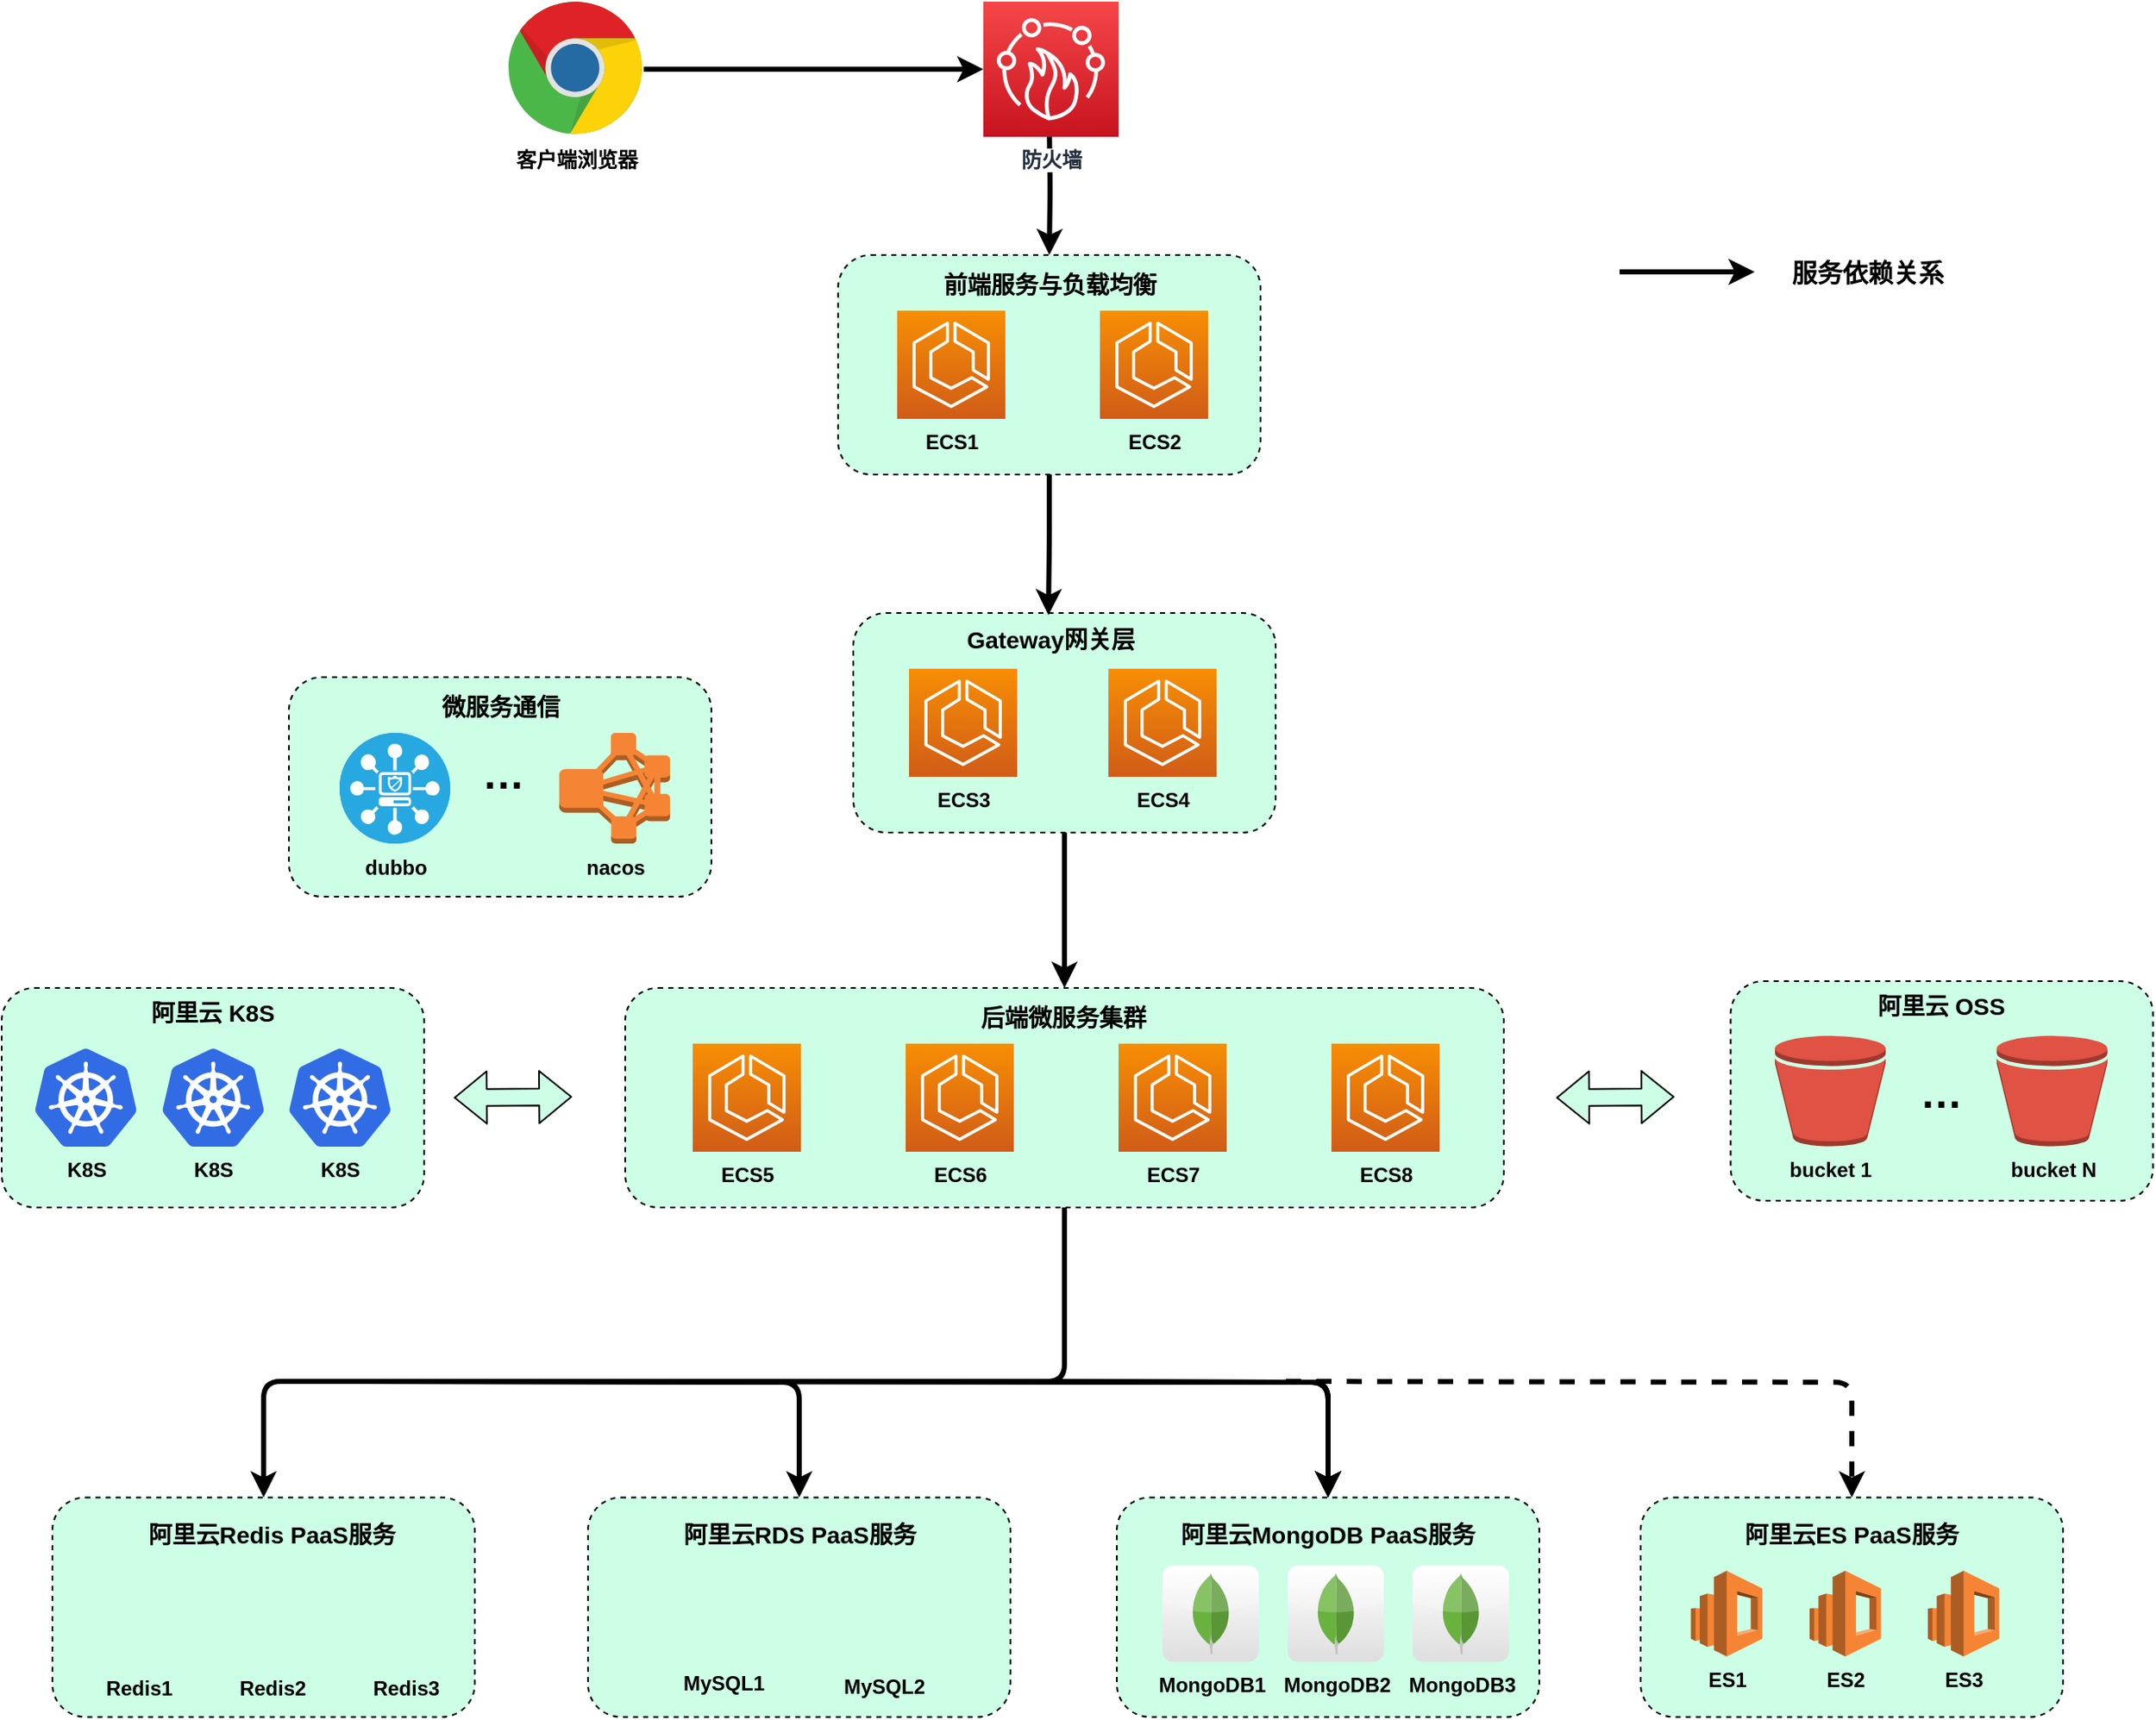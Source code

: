 <mxfile version="14.7.8" type="github">
  <diagram id="n0OsIZ7AkVCpwNTTr5zC" name="第 1 页">
    <mxGraphModel dx="1483" dy="747" grid="1" gridSize="10" guides="1" tooltips="1" connect="1" arrows="1" fold="1" page="0" pageScale="1" pageWidth="827" pageHeight="1169" math="0" shadow="0">
      <root>
        <mxCell id="0" />
        <mxCell id="1" parent="0" />
        <mxCell id="e40ZojxpMAdpVUB76Xx0-2" value="" style="rounded=1;whiteSpace=wrap;html=1;labelBackgroundColor=#ffffff;fontSize=12;dashed=1;fillColor=#CCFFE6;" vertex="1" parent="1">
          <mxGeometry x="1193.25" y="670" width="250" height="130" as="geometry" />
        </mxCell>
        <mxCell id="e40ZojxpMAdpVUB76Xx0-4" value="" style="rounded=1;whiteSpace=wrap;html=1;labelBackgroundColor=#CCFFE6;fontSize=12;dashed=1;fillColor=#CCFFE6;" vertex="1" parent="1">
          <mxGeometry x="200" y="975.7" width="250" height="130" as="geometry" />
        </mxCell>
        <mxCell id="e40ZojxpMAdpVUB76Xx0-5" value="" style="rounded=1;whiteSpace=wrap;html=1;labelBackgroundColor=#ffffff;fontSize=12;dashed=1;fillColor=#CCFFE6;" vertex="1" parent="1">
          <mxGeometry x="517" y="975.7" width="250" height="130" as="geometry" />
        </mxCell>
        <mxCell id="e40ZojxpMAdpVUB76Xx0-6" value="" style="rounded=1;whiteSpace=wrap;html=1;labelBackgroundColor=#ffffff;fontSize=12;dashed=1;fillColor=#CCFFE6;" vertex="1" parent="1">
          <mxGeometry x="830" y="975.7" width="250" height="130" as="geometry" />
        </mxCell>
        <mxCell id="e40ZojxpMAdpVUB76Xx0-7" value="" style="rounded=1;whiteSpace=wrap;html=1;labelBackgroundColor=#ffffff;fontSize=12;dashed=1;fillColor=#CCFFE6;" vertex="1" parent="1">
          <mxGeometry x="1140" y="975.7" width="250" height="130" as="geometry" />
        </mxCell>
        <mxCell id="e40ZojxpMAdpVUB76Xx0-8" style="edgeStyle=orthogonalEdgeStyle;rounded=1;orthogonalLoop=1;jettySize=auto;html=1;entryX=0;entryY=0.5;entryDx=0;entryDy=0;entryPerimeter=0;strokeWidth=3;" edge="1" parent="1" source="e40ZojxpMAdpVUB76Xx0-9" target="e40ZojxpMAdpVUB76Xx0-11">
          <mxGeometry relative="1" as="geometry">
            <mxPoint x="760" y="120.3" as="targetPoint" />
          </mxGeometry>
        </mxCell>
        <mxCell id="e40ZojxpMAdpVUB76Xx0-9" value="&lt;b&gt;客户端浏览器&lt;/b&gt;" style="dashed=0;outlineConnect=0;html=1;align=center;labelPosition=center;verticalLabelPosition=bottom;verticalAlign=top;shape=mxgraph.weblogos.chrome" vertex="1" parent="1">
          <mxGeometry x="470" y="90" width="80" height="80" as="geometry" />
        </mxCell>
        <mxCell id="e40ZojxpMAdpVUB76Xx0-10" style="edgeStyle=orthogonalEdgeStyle;rounded=1;orthogonalLoop=1;jettySize=auto;html=1;strokeWidth=3;entryX=0.5;entryY=0;entryDx=0;entryDy=0;" edge="1" parent="1" target="e40ZojxpMAdpVUB76Xx0-46">
          <mxGeometry relative="1" as="geometry">
            <mxPoint x="790" y="160.3" as="sourcePoint" />
          </mxGeometry>
        </mxCell>
        <mxCell id="e40ZojxpMAdpVUB76Xx0-11" value="&lt;b&gt;防火墙&lt;/b&gt;" style="points=[[0,0,0],[0.25,0,0],[0.5,0,0],[0.75,0,0],[1,0,0],[0,1,0],[0.25,1,0],[0.5,1,0],[0.75,1,0],[1,1,0],[0,0.25,0],[0,0.5,0],[0,0.75,0],[1,0.25,0],[1,0.5,0],[1,0.75,0]];outlineConnect=0;fontColor=#232F3E;gradientColor=#F54749;gradientDirection=north;fillColor=#C7131F;strokeColor=#ffffff;dashed=0;verticalLabelPosition=bottom;verticalAlign=top;align=center;html=1;fontSize=12;fontStyle=0;aspect=fixed;shape=mxgraph.aws4.resourceIcon;resIcon=mxgraph.aws4.firewall_manager;labelBackgroundColor=#ffffff;" vertex="1" parent="1">
          <mxGeometry x="751" y="90" width="80" height="80" as="geometry" />
        </mxCell>
        <mxCell id="e40ZojxpMAdpVUB76Xx0-12" style="edgeStyle=orthogonalEdgeStyle;rounded=1;orthogonalLoop=1;jettySize=auto;html=1;exitX=0.5;exitY=1;exitDx=0;exitDy=0;exitPerimeter=0;entryX=0.5;entryY=0;entryDx=0;entryDy=0;strokeWidth=3;fontSize=12;" edge="1" parent="1" target="e40ZojxpMAdpVUB76Xx0-5">
          <mxGeometry relative="1" as="geometry">
            <mxPoint x="380" y="907.0" as="sourcePoint" />
          </mxGeometry>
        </mxCell>
        <mxCell id="e40ZojxpMAdpVUB76Xx0-13" style="edgeStyle=orthogonalEdgeStyle;rounded=1;orthogonalLoop=1;jettySize=auto;html=1;exitX=0.5;exitY=1;exitDx=0;exitDy=0;exitPerimeter=0;entryX=0.5;entryY=0;entryDx=0;entryDy=0;strokeWidth=3;fontSize=12;" edge="1" parent="1" target="e40ZojxpMAdpVUB76Xx0-6">
          <mxGeometry relative="1" as="geometry">
            <mxPoint x="380" y="907.0" as="sourcePoint" />
          </mxGeometry>
        </mxCell>
        <mxCell id="e40ZojxpMAdpVUB76Xx0-14" style="edgeStyle=orthogonalEdgeStyle;rounded=1;orthogonalLoop=1;jettySize=auto;html=1;exitX=0.5;exitY=1;exitDx=0;exitDy=0;exitPerimeter=0;entryX=0.5;entryY=0;entryDx=0;entryDy=0;strokeWidth=3;fontSize=12;" edge="1" parent="1" target="e40ZojxpMAdpVUB76Xx0-6">
          <mxGeometry relative="1" as="geometry">
            <mxPoint x="560" y="907.0" as="sourcePoint" />
          </mxGeometry>
        </mxCell>
        <mxCell id="e40ZojxpMAdpVUB76Xx0-15" style="edgeStyle=orthogonalEdgeStyle;rounded=1;orthogonalLoop=1;jettySize=auto;html=1;exitX=0.5;exitY=1;exitDx=0;exitDy=0;exitPerimeter=0;entryX=0.5;entryY=0;entryDx=0;entryDy=0;strokeWidth=3;fontSize=12;" edge="1" parent="1" target="e40ZojxpMAdpVUB76Xx0-6">
          <mxGeometry relative="1" as="geometry">
            <mxPoint x="750" y="907.0" as="sourcePoint" />
          </mxGeometry>
        </mxCell>
        <mxCell id="e40ZojxpMAdpVUB76Xx0-16" style="edgeStyle=orthogonalEdgeStyle;rounded=1;orthogonalLoop=1;jettySize=auto;html=1;exitX=0.5;exitY=1;exitDx=0;exitDy=0;exitPerimeter=0;entryX=0.5;entryY=0;entryDx=0;entryDy=0;strokeWidth=3;fontSize=12;dashed=1;" edge="1" parent="1" target="e40ZojxpMAdpVUB76Xx0-7">
          <mxGeometry relative="1" as="geometry">
            <mxPoint x="930" y="907.0" as="sourcePoint" />
          </mxGeometry>
        </mxCell>
        <mxCell id="e40ZojxpMAdpVUB76Xx0-18" value="Redis1" style="shape=image;html=1;verticalAlign=top;verticalLabelPosition=bottom;labelBackgroundColor=none;imageAspect=0;aspect=fixed;image=https://cdn4.iconfinder.com/data/icons/redis-2/1451/Untitled-2-128.png;fontSize=12;fontStyle=1" vertex="1" parent="1">
          <mxGeometry x="222" y="1017" width="57.6" height="57.6" as="geometry" />
        </mxCell>
        <mxCell id="e40ZojxpMAdpVUB76Xx0-22" value="&lt;b&gt;MongoDB1&lt;/b&gt;" style="dashed=0;outlineConnect=0;html=1;align=center;labelPosition=center;verticalLabelPosition=bottom;verticalAlign=top;shape=mxgraph.webicons.mongodb;gradientColor=#DFDEDE;labelBackgroundColor=none;fontSize=12;" vertex="1" parent="1">
          <mxGeometry x="857" y="1016" width="57" height="57" as="geometry" />
        </mxCell>
        <mxCell id="e40ZojxpMAdpVUB76Xx0-24" value="&lt;b style=&quot;font-size: 12px&quot;&gt;ES1&lt;/b&gt;" style="outlineConnect=0;dashed=0;verticalLabelPosition=bottom;verticalAlign=top;align=center;html=1;shape=mxgraph.aws3.elasticsearch_service;fillColor=#F58534;gradientColor=none;labelBackgroundColor=none;fontSize=12;" vertex="1" parent="1">
          <mxGeometry x="1169.75" y="1019.15" width="42.25" height="50.7" as="geometry" />
        </mxCell>
        <mxCell id="e40ZojxpMAdpVUB76Xx0-26" style="edgeStyle=orthogonalEdgeStyle;rounded=1;orthogonalLoop=1;jettySize=auto;html=1;strokeWidth=3;fontSize=13;" edge="1" parent="1">
          <mxGeometry relative="1" as="geometry">
            <mxPoint x="1127.5" y="250" as="sourcePoint" />
            <mxPoint x="1207.5" y="250" as="targetPoint" />
          </mxGeometry>
        </mxCell>
        <mxCell id="e40ZojxpMAdpVUB76Xx0-27" value="服务依赖关系" style="text;html=1;strokeColor=none;fillColor=none;align=center;verticalAlign=middle;whiteSpace=wrap;rounded=0;dashed=1;labelBackgroundColor=#ffffff;fontSize=15;fontStyle=1" vertex="1" parent="1">
          <mxGeometry x="1223.5" y="240" width="101" height="20" as="geometry" />
        </mxCell>
        <mxCell id="e40ZojxpMAdpVUB76Xx0-37" value="阿里云 OSS" style="text;html=1;strokeColor=none;fillColor=none;align=center;verticalAlign=middle;whiteSpace=wrap;rounded=0;dashed=1;labelBackgroundColor=none;fontSize=14;fontStyle=1" vertex="1" parent="1">
          <mxGeometry x="1208.25" y="675" width="220" height="20" as="geometry" />
        </mxCell>
        <mxCell id="e40ZojxpMAdpVUB76Xx0-39" value="" style="shape=flexArrow;endArrow=classic;startArrow=classic;html=1;strokeWidth=1;fontSize=14;shadow=0;sketch=0;fillColor=#CCFFE6;" edge="1" parent="1">
          <mxGeometry width="50" height="50" relative="1" as="geometry">
            <mxPoint x="1090" y="739" as="sourcePoint" />
            <mxPoint x="1160" y="738.5" as="targetPoint" />
          </mxGeometry>
        </mxCell>
        <mxCell id="e40ZojxpMAdpVUB76Xx0-45" value="" style="group" vertex="1" connectable="0" parent="1">
          <mxGeometry x="665" y="240" width="250" height="130" as="geometry" />
        </mxCell>
        <mxCell id="e40ZojxpMAdpVUB76Xx0-46" value="" style="rounded=1;whiteSpace=wrap;html=1;labelBackgroundColor=#ffffff;fontSize=12;dashed=1;fillColor=#CCFFE6;" vertex="1" parent="e40ZojxpMAdpVUB76Xx0-45">
          <mxGeometry width="250" height="130" as="geometry" />
        </mxCell>
        <mxCell id="e40ZojxpMAdpVUB76Xx0-61" value="&lt;b&gt;&lt;font style=&quot;font-size: 14px&quot;&gt;前端服务与负载均衡&lt;/font&gt;&lt;/b&gt;" style="text;html=1;strokeColor=none;fillColor=none;align=center;verticalAlign=middle;whiteSpace=wrap;rounded=0;" vertex="1" parent="e40ZojxpMAdpVUB76Xx0-45">
          <mxGeometry x="57.5" y="8.15" width="135" height="20" as="geometry" />
        </mxCell>
        <mxCell id="e40ZojxpMAdpVUB76Xx0-183" value="&lt;b&gt;&lt;font color=&quot;#000000&quot;&gt;ECS2&lt;/font&gt;&lt;/b&gt;" style="points=[[0,0,0],[0.25,0,0],[0.5,0,0],[0.75,0,0],[1,0,0],[0,1,0],[0.25,1,0],[0.5,1,0],[0.75,1,0],[1,1,0],[0,0.25,0],[0,0.5,0],[0,0.75,0],[1,0.25,0],[1,0.5,0],[1,0.75,0]];outlineConnect=0;fontColor=#232F3E;gradientColor=#F78E04;gradientDirection=north;fillColor=#D05C17;strokeColor=#ffffff;dashed=0;verticalLabelPosition=bottom;verticalAlign=top;align=center;html=1;fontSize=12;fontStyle=0;aspect=fixed;shape=mxgraph.aws4.resourceIcon;resIcon=mxgraph.aws4.ecs;labelBackgroundColor=none;" vertex="1" parent="e40ZojxpMAdpVUB76Xx0-45">
          <mxGeometry x="155" y="33" width="64" height="64" as="geometry" />
        </mxCell>
        <mxCell id="e40ZojxpMAdpVUB76Xx0-188" value="&lt;b&gt;&lt;font color=&quot;#000000&quot;&gt;ECS1&lt;/font&gt;&lt;/b&gt;" style="points=[[0,0,0],[0.25,0,0],[0.5,0,0],[0.75,0,0],[1,0,0],[0,1,0],[0.25,1,0],[0.5,1,0],[0.75,1,0],[1,1,0],[0,0.25,0],[0,0.5,0],[0,0.75,0],[1,0.25,0],[1,0.5,0],[1,0.75,0]];outlineConnect=0;fontColor=#232F3E;gradientColor=#F78E04;gradientDirection=north;fillColor=#D05C17;strokeColor=#ffffff;dashed=0;verticalLabelPosition=bottom;verticalAlign=top;align=center;html=1;fontSize=12;fontStyle=0;aspect=fixed;shape=mxgraph.aws4.resourceIcon;resIcon=mxgraph.aws4.ecs;labelBackgroundColor=none;" vertex="1" parent="e40ZojxpMAdpVUB76Xx0-45">
          <mxGeometry x="35" y="33" width="64" height="64" as="geometry" />
        </mxCell>
        <mxCell id="e40ZojxpMAdpVUB76Xx0-55" value="" style="group" vertex="1" connectable="0" parent="1">
          <mxGeometry x="674" y="452" width="250" height="130" as="geometry" />
        </mxCell>
        <mxCell id="e40ZojxpMAdpVUB76Xx0-56" value="" style="rounded=1;whiteSpace=wrap;html=1;labelBackgroundColor=#ffffff;fontSize=12;dashed=1;fillColor=#CCFFE6;" vertex="1" parent="e40ZojxpMAdpVUB76Xx0-55">
          <mxGeometry width="250" height="130" as="geometry" />
        </mxCell>
        <mxCell id="e40ZojxpMAdpVUB76Xx0-190" value="&lt;b&gt;&lt;font color=&quot;#000000&quot;&gt;ECS3&lt;/font&gt;&lt;/b&gt;" style="points=[[0,0,0],[0.25,0,0],[0.5,0,0],[0.75,0,0],[1,0,0],[0,1,0],[0.25,1,0],[0.5,1,0],[0.75,1,0],[1,1,0],[0,0.25,0],[0,0.5,0],[0,0.75,0],[1,0.25,0],[1,0.5,0],[1,0.75,0]];outlineConnect=0;fontColor=#232F3E;gradientColor=#F78E04;gradientDirection=north;fillColor=#D05C17;strokeColor=#ffffff;dashed=0;verticalLabelPosition=bottom;verticalAlign=top;align=center;html=1;fontSize=12;fontStyle=0;aspect=fixed;shape=mxgraph.aws4.resourceIcon;resIcon=mxgraph.aws4.ecs;labelBackgroundColor=none;" vertex="1" parent="e40ZojxpMAdpVUB76Xx0-55">
          <mxGeometry x="33" y="33" width="64" height="64" as="geometry" />
        </mxCell>
        <mxCell id="e40ZojxpMAdpVUB76Xx0-192" value="&lt;b&gt;&lt;font color=&quot;#000000&quot;&gt;ECS4&lt;/font&gt;&lt;/b&gt;" style="points=[[0,0,0],[0.25,0,0],[0.5,0,0],[0.75,0,0],[1,0,0],[0,1,0],[0.25,1,0],[0.5,1,0],[0.75,1,0],[1,1,0],[0,0.25,0],[0,0.5,0],[0,0.75,0],[1,0.25,0],[1,0.5,0],[1,0.75,0]];outlineConnect=0;fontColor=#232F3E;gradientColor=#F78E04;gradientDirection=north;fillColor=#D05C17;strokeColor=#ffffff;dashed=0;verticalLabelPosition=bottom;verticalAlign=top;align=center;html=1;fontSize=12;fontStyle=0;aspect=fixed;shape=mxgraph.aws4.resourceIcon;resIcon=mxgraph.aws4.ecs;labelBackgroundColor=none;" vertex="1" parent="e40ZojxpMAdpVUB76Xx0-55">
          <mxGeometry x="151" y="33" width="64" height="64" as="geometry" />
        </mxCell>
        <mxCell id="e40ZojxpMAdpVUB76Xx0-69" style="edgeStyle=orthogonalEdgeStyle;rounded=1;orthogonalLoop=1;jettySize=auto;html=1;strokeWidth=3;entryX=0.462;entryY=0.01;entryDx=0;entryDy=0;exitX=0.5;exitY=1;exitDx=0;exitDy=0;entryPerimeter=0;" edge="1" parent="1" source="e40ZojxpMAdpVUB76Xx0-46" target="e40ZojxpMAdpVUB76Xx0-56">
          <mxGeometry relative="1" as="geometry">
            <mxPoint x="790" y="390" as="sourcePoint" />
            <mxPoint x="800" y="272" as="targetPoint" />
          </mxGeometry>
        </mxCell>
        <mxCell id="e40ZojxpMAdpVUB76Xx0-70" value="&lt;b&gt;&lt;font style=&quot;font-size: 14px&quot;&gt;Gateway网关层&lt;/font&gt;&lt;/b&gt;" style="text;html=1;strokeColor=none;fillColor=none;align=center;verticalAlign=middle;whiteSpace=wrap;rounded=0;" vertex="1" parent="1">
          <mxGeometry x="736" y="458" width="110" height="20" as="geometry" />
        </mxCell>
        <mxCell id="e40ZojxpMAdpVUB76Xx0-71" value="" style="group" vertex="1" connectable="0" parent="1">
          <mxGeometry x="539" y="674" width="520" height="130" as="geometry" />
        </mxCell>
        <mxCell id="e40ZojxpMAdpVUB76Xx0-72" value="" style="rounded=1;whiteSpace=wrap;html=1;labelBackgroundColor=#ffffff;fontSize=12;dashed=1;fillColor=#CCFFE6;" vertex="1" parent="e40ZojxpMAdpVUB76Xx0-71">
          <mxGeometry width="520" height="130" as="geometry" />
        </mxCell>
        <mxCell id="e40ZojxpMAdpVUB76Xx0-76" value="&lt;b&gt;&lt;font style=&quot;font-size: 14px&quot;&gt;后端微服务集群&lt;/font&gt;&lt;/b&gt;" style="text;html=1;strokeColor=none;fillColor=none;align=center;verticalAlign=middle;whiteSpace=wrap;rounded=0;" vertex="1" parent="e40ZojxpMAdpVUB76Xx0-71">
          <mxGeometry x="140.4" y="8" width="239.2" height="20" as="geometry" />
        </mxCell>
        <mxCell id="e40ZojxpMAdpVUB76Xx0-195" value="&lt;b&gt;&lt;font color=&quot;#000000&quot;&gt;ECS5&lt;/font&gt;&lt;/b&gt;" style="points=[[0,0,0],[0.25,0,0],[0.5,0,0],[0.75,0,0],[1,0,0],[0,1,0],[0.25,1,0],[0.5,1,0],[0.75,1,0],[1,1,0],[0,0.25,0],[0,0.5,0],[0,0.75,0],[1,0.25,0],[1,0.5,0],[1,0.75,0]];outlineConnect=0;fontColor=#232F3E;gradientColor=#F78E04;gradientDirection=north;fillColor=#D05C17;strokeColor=#ffffff;dashed=0;verticalLabelPosition=bottom;verticalAlign=top;align=center;html=1;fontSize=12;fontStyle=0;aspect=fixed;shape=mxgraph.aws4.resourceIcon;resIcon=mxgraph.aws4.ecs;labelBackgroundColor=none;" vertex="1" parent="e40ZojxpMAdpVUB76Xx0-71">
          <mxGeometry x="40" y="33" width="64" height="64" as="geometry" />
        </mxCell>
        <mxCell id="e40ZojxpMAdpVUB76Xx0-196" value="&lt;b&gt;&lt;font color=&quot;#000000&quot;&gt;ECS6&lt;/font&gt;&lt;/b&gt;" style="points=[[0,0,0],[0.25,0,0],[0.5,0,0],[0.75,0,0],[1,0,0],[0,1,0],[0.25,1,0],[0.5,1,0],[0.75,1,0],[1,1,0],[0,0.25,0],[0,0.5,0],[0,0.75,0],[1,0.25,0],[1,0.5,0],[1,0.75,0]];outlineConnect=0;fontColor=#232F3E;gradientColor=#F78E04;gradientDirection=north;fillColor=#D05C17;strokeColor=#ffffff;dashed=0;verticalLabelPosition=bottom;verticalAlign=top;align=center;html=1;fontSize=12;fontStyle=0;aspect=fixed;shape=mxgraph.aws4.resourceIcon;resIcon=mxgraph.aws4.ecs;labelBackgroundColor=none;" vertex="1" parent="e40ZojxpMAdpVUB76Xx0-71">
          <mxGeometry x="166" y="33" width="64" height="64" as="geometry" />
        </mxCell>
        <mxCell id="e40ZojxpMAdpVUB76Xx0-197" value="&lt;b&gt;&lt;font color=&quot;#000000&quot;&gt;ECS7&lt;/font&gt;&lt;/b&gt;" style="points=[[0,0,0],[0.25,0,0],[0.5,0,0],[0.75,0,0],[1,0,0],[0,1,0],[0.25,1,0],[0.5,1,0],[0.75,1,0],[1,1,0],[0,0.25,0],[0,0.5,0],[0,0.75,0],[1,0.25,0],[1,0.5,0],[1,0.75,0]];outlineConnect=0;fontColor=#232F3E;gradientColor=#F78E04;gradientDirection=north;fillColor=#D05C17;strokeColor=#ffffff;dashed=0;verticalLabelPosition=bottom;verticalAlign=top;align=center;html=1;fontSize=12;fontStyle=0;aspect=fixed;shape=mxgraph.aws4.resourceIcon;resIcon=mxgraph.aws4.ecs;labelBackgroundColor=none;" vertex="1" parent="e40ZojxpMAdpVUB76Xx0-71">
          <mxGeometry x="292" y="33" width="64" height="64" as="geometry" />
        </mxCell>
        <mxCell id="e40ZojxpMAdpVUB76Xx0-198" value="&lt;b&gt;&lt;font color=&quot;#000000&quot;&gt;ECS8&lt;/font&gt;&lt;/b&gt;" style="points=[[0,0,0],[0.25,0,0],[0.5,0,0],[0.75,0,0],[1,0,0],[0,1,0],[0.25,1,0],[0.5,1,0],[0.75,1,0],[1,1,0],[0,0.25,0],[0,0.5,0],[0,0.75,0],[1,0.25,0],[1,0.5,0],[1,0.75,0]];outlineConnect=0;fontColor=#232F3E;gradientColor=#F78E04;gradientDirection=north;fillColor=#D05C17;strokeColor=#ffffff;dashed=0;verticalLabelPosition=bottom;verticalAlign=top;align=center;html=1;fontSize=12;fontStyle=0;aspect=fixed;shape=mxgraph.aws4.resourceIcon;resIcon=mxgraph.aws4.ecs;labelBackgroundColor=none;" vertex="1" parent="e40ZojxpMAdpVUB76Xx0-71">
          <mxGeometry x="418" y="33" width="64" height="64" as="geometry" />
        </mxCell>
        <mxCell id="e40ZojxpMAdpVUB76Xx0-78" style="edgeStyle=orthogonalEdgeStyle;rounded=1;orthogonalLoop=1;jettySize=auto;html=1;strokeWidth=3;entryX=0.5;entryY=0;entryDx=0;entryDy=0;exitX=0.5;exitY=1;exitDx=0;exitDy=0;" edge="1" parent="1" source="e40ZojxpMAdpVUB76Xx0-56" target="e40ZojxpMAdpVUB76Xx0-72">
          <mxGeometry relative="1" as="geometry">
            <mxPoint x="800" y="402.0" as="sourcePoint" />
            <mxPoint x="799.5" y="463.3" as="targetPoint" />
          </mxGeometry>
        </mxCell>
        <mxCell id="e40ZojxpMAdpVUB76Xx0-79" style="edgeStyle=orthogonalEdgeStyle;rounded=1;orthogonalLoop=1;jettySize=auto;html=1;strokeWidth=3;exitX=0.5;exitY=1;exitDx=0;exitDy=0;entryX=0.5;entryY=0;entryDx=0;entryDy=0;" edge="1" parent="1" source="e40ZojxpMAdpVUB76Xx0-72" target="e40ZojxpMAdpVUB76Xx0-4">
          <mxGeometry relative="1" as="geometry">
            <mxPoint x="799" y="829.0" as="sourcePoint" />
            <mxPoint x="310" y="877" as="targetPoint" />
            <Array as="points">
              <mxPoint x="799" y="907" />
              <mxPoint x="325" y="907" />
            </Array>
          </mxGeometry>
        </mxCell>
        <mxCell id="e40ZojxpMAdpVUB76Xx0-81" value="&lt;b&gt;bucket 1&lt;/b&gt;" style="outlineConnect=0;dashed=0;verticalLabelPosition=bottom;verticalAlign=top;align=center;html=1;shape=mxgraph.aws3.bucket;fillColor=#E05243;gradientColor=none;" vertex="1" parent="1">
          <mxGeometry x="1219.5" y="702.25" width="65.5" height="65.5" as="geometry" />
        </mxCell>
        <mxCell id="e40ZojxpMAdpVUB76Xx0-84" value="&lt;b&gt;bucket N&lt;/b&gt;" style="outlineConnect=0;dashed=0;verticalLabelPosition=bottom;verticalAlign=top;align=center;html=1;shape=mxgraph.aws3.bucket;fillColor=#E05243;gradientColor=none;" vertex="1" parent="1">
          <mxGeometry x="1350.75" y="702.25" width="65.5" height="65.5" as="geometry" />
        </mxCell>
        <mxCell id="e40ZojxpMAdpVUB76Xx0-108" value="" style="group" vertex="1" connectable="0" parent="1">
          <mxGeometry x="340" y="490" width="250" height="130" as="geometry" />
        </mxCell>
        <mxCell id="e40ZojxpMAdpVUB76Xx0-109" value="" style="rounded=1;whiteSpace=wrap;html=1;labelBackgroundColor=#ffffff;fontSize=12;dashed=1;fillColor=#CCFFE6;" vertex="1" parent="e40ZojxpMAdpVUB76Xx0-108">
          <mxGeometry width="250" height="130" as="geometry" />
        </mxCell>
        <mxCell id="e40ZojxpMAdpVUB76Xx0-110" value="…" style="text;html=1;strokeColor=none;fillColor=none;align=center;verticalAlign=middle;whiteSpace=wrap;rounded=0;dashed=1;labelBackgroundColor=none;fontSize=25;fontStyle=1" vertex="1" parent="e40ZojxpMAdpVUB76Xx0-108">
          <mxGeometry x="107" y="46" width="40" height="20" as="geometry" />
        </mxCell>
        <mxCell id="e40ZojxpMAdpVUB76Xx0-112" value="&lt;span style=&quot;font-size: 14px&quot;&gt;&lt;b&gt;微服务通信&lt;/b&gt;&lt;/span&gt;" style="text;html=1;strokeColor=none;fillColor=none;align=center;verticalAlign=middle;whiteSpace=wrap;rounded=0;" vertex="1" parent="e40ZojxpMAdpVUB76Xx0-108">
          <mxGeometry x="67.5" y="8" width="115" height="20" as="geometry" />
        </mxCell>
        <mxCell id="e40ZojxpMAdpVUB76Xx0-28" value="&lt;span style=&quot;font-size: 12px&quot;&gt;dubbo&lt;/span&gt;" style="fillColor=#28A8E0;verticalLabelPosition=bottom;html=1;strokeColor=#ffffff;verticalAlign=top;align=center;points=[[0.145,0.145,0],[0.5,0,0],[0.855,0.145,0],[1,0.5,0],[0.855,0.855,0],[0.5,1,0],[0.145,0.855,0],[0,0.5,0]];pointerEvents=1;shape=mxgraph.cisco_safe.compositeIcon;bgIcon=ellipse;resIcon=mxgraph.cisco_safe.capability.distributed_denial_of_service_protection;dashed=1;labelBackgroundColor=none;fontSize=12;fontStyle=1" vertex="1" parent="e40ZojxpMAdpVUB76Xx0-108">
          <mxGeometry x="30" y="33" width="65.5" height="65.5" as="geometry" />
        </mxCell>
        <mxCell id="e40ZojxpMAdpVUB76Xx0-29" value="&lt;b&gt;nacos&lt;/b&gt;" style="outlineConnect=0;dashed=0;verticalLabelPosition=bottom;verticalAlign=top;align=center;html=1;shape=mxgraph.aws3.emr_cluster;fillColor=#F58534;gradientColor=none;labelBackgroundColor=none;fontSize=12;" vertex="1" parent="e40ZojxpMAdpVUB76Xx0-108">
          <mxGeometry x="160" y="33" width="65.5" height="65.5" as="geometry" />
        </mxCell>
        <mxCell id="e40ZojxpMAdpVUB76Xx0-114" value="&lt;b&gt;MySQL2&lt;/b&gt;" style="shape=image;html=1;verticalAlign=top;verticalLabelPosition=bottom;labelBackgroundColor=none;imageAspect=0;aspect=fixed;image=https://cdn4.iconfinder.com/data/icons/logos-3/181/MySQL-128.png;fontSize=12;" vertex="1" parent="1">
          <mxGeometry x="664" y="1018.65" width="55" height="55" as="geometry" />
        </mxCell>
        <mxCell id="e40ZojxpMAdpVUB76Xx0-115" value="&lt;span style=&quot;font-size: 14px&quot;&gt;&lt;b&gt;阿里云RDS PaaS服务&lt;/b&gt;&lt;/span&gt;" style="text;html=1;strokeColor=none;fillColor=none;align=center;verticalAlign=middle;whiteSpace=wrap;rounded=0;" vertex="1" parent="1">
          <mxGeometry x="569.63" y="988.3" width="144.75" height="20" as="geometry" />
        </mxCell>
        <mxCell id="e40ZojxpMAdpVUB76Xx0-117" value="&lt;span style=&quot;font-size: 14px&quot;&gt;&lt;b&gt;阿里云Redis PaaS服务&lt;/b&gt;&lt;/span&gt;" style="text;html=1;strokeColor=none;fillColor=none;align=center;verticalAlign=middle;whiteSpace=wrap;rounded=0;" vertex="1" parent="1">
          <mxGeometry x="250" y="988.3" width="160" height="20" as="geometry" />
        </mxCell>
        <mxCell id="e40ZojxpMAdpVUB76Xx0-119" value="&lt;span style=&quot;font-size: 14px&quot;&gt;&lt;b&gt;阿里云MongoDB PaaS服务&lt;/b&gt;&lt;/span&gt;" style="text;html=1;strokeColor=none;fillColor=none;align=center;verticalAlign=middle;whiteSpace=wrap;rounded=0;" vertex="1" parent="1">
          <mxGeometry x="860" y="988.3" width="190" height="20" as="geometry" />
        </mxCell>
        <mxCell id="e40ZojxpMAdpVUB76Xx0-124" value="&lt;span style=&quot;font-size: 14px&quot;&gt;&lt;b&gt;阿里云ES PaaS服务&lt;/b&gt;&lt;/span&gt;" style="text;html=1;strokeColor=none;fillColor=none;align=center;verticalAlign=middle;whiteSpace=wrap;rounded=0;" vertex="1" parent="1">
          <mxGeometry x="1193.25" y="988.3" width="143.5" height="20" as="geometry" />
        </mxCell>
        <mxCell id="e40ZojxpMAdpVUB76Xx0-182" value="&lt;b&gt;MySQL1&lt;/b&gt;" style="shape=image;html=1;verticalAlign=top;verticalLabelPosition=bottom;labelBackgroundColor=none;imageAspect=0;aspect=fixed;image=https://cdn4.iconfinder.com/data/icons/logos-3/181/MySQL-128.png;fontSize=12;" vertex="1" parent="1">
          <mxGeometry x="569.63" y="1017" width="55" height="55" as="geometry" />
        </mxCell>
        <mxCell id="e40ZojxpMAdpVUB76Xx0-199" value="Redis2" style="shape=image;html=1;verticalAlign=top;verticalLabelPosition=bottom;labelBackgroundColor=none;imageAspect=0;aspect=fixed;image=https://cdn4.iconfinder.com/data/icons/redis-2/1451/Untitled-2-128.png;fontSize=12;fontStyle=1" vertex="1" parent="1">
          <mxGeometry x="301" y="1017" width="57.6" height="57.6" as="geometry" />
        </mxCell>
        <mxCell id="e40ZojxpMAdpVUB76Xx0-200" value="Redis3" style="shape=image;html=1;verticalAlign=top;verticalLabelPosition=bottom;labelBackgroundColor=none;imageAspect=0;aspect=fixed;image=https://cdn4.iconfinder.com/data/icons/redis-2/1451/Untitled-2-128.png;fontSize=12;fontStyle=1" vertex="1" parent="1">
          <mxGeometry x="380" y="1017" width="57.6" height="57.6" as="geometry" />
        </mxCell>
        <mxCell id="e40ZojxpMAdpVUB76Xx0-201" value="&lt;b&gt;MongoDB2&lt;/b&gt;" style="dashed=0;outlineConnect=0;html=1;align=center;labelPosition=center;verticalLabelPosition=bottom;verticalAlign=top;shape=mxgraph.webicons.mongodb;gradientColor=#DFDEDE;labelBackgroundColor=none;fontSize=12;" vertex="1" parent="1">
          <mxGeometry x="931" y="1016" width="57" height="57" as="geometry" />
        </mxCell>
        <mxCell id="e40ZojxpMAdpVUB76Xx0-202" value="&lt;b&gt;MongoDB3&lt;/b&gt;" style="dashed=0;outlineConnect=0;html=1;align=center;labelPosition=center;verticalLabelPosition=bottom;verticalAlign=top;shape=mxgraph.webicons.mongodb;gradientColor=#DFDEDE;labelBackgroundColor=none;fontSize=12;" vertex="1" parent="1">
          <mxGeometry x="1005" y="1016" width="57" height="57" as="geometry" />
        </mxCell>
        <mxCell id="e40ZojxpMAdpVUB76Xx0-203" value="&lt;b style=&quot;font-size: 12px&quot;&gt;ES2&lt;/b&gt;" style="outlineConnect=0;dashed=0;verticalLabelPosition=bottom;verticalAlign=top;align=center;html=1;shape=mxgraph.aws3.elasticsearch_service;fillColor=#F58534;gradientColor=none;labelBackgroundColor=none;fontSize=12;" vertex="1" parent="1">
          <mxGeometry x="1240" y="1019.15" width="42.25" height="50.7" as="geometry" />
        </mxCell>
        <mxCell id="e40ZojxpMAdpVUB76Xx0-204" value="&lt;b style=&quot;font-size: 12px&quot;&gt;ES3&lt;/b&gt;" style="outlineConnect=0;dashed=0;verticalLabelPosition=bottom;verticalAlign=top;align=center;html=1;shape=mxgraph.aws3.elasticsearch_service;fillColor=#F58534;gradientColor=none;labelBackgroundColor=none;fontSize=12;" vertex="1" parent="1">
          <mxGeometry x="1310" y="1019.15" width="42.25" height="50.7" as="geometry" />
        </mxCell>
        <mxCell id="e40ZojxpMAdpVUB76Xx0-206" value="…" style="text;html=1;strokeColor=none;fillColor=none;align=center;verticalAlign=middle;whiteSpace=wrap;rounded=0;dashed=1;labelBackgroundColor=none;fontSize=25;fontStyle=1" vertex="1" parent="1">
          <mxGeometry x="1298.25" y="725" width="40" height="20" as="geometry" />
        </mxCell>
        <mxCell id="e40ZojxpMAdpVUB76Xx0-207" value="" style="rounded=1;whiteSpace=wrap;html=1;labelBackgroundColor=#ffffff;fontSize=12;dashed=1;fillColor=#CCFFE6;" vertex="1" parent="1">
          <mxGeometry x="170" y="674" width="250" height="130" as="geometry" />
        </mxCell>
        <mxCell id="e40ZojxpMAdpVUB76Xx0-208" value="阿里云 K8S" style="text;html=1;strokeColor=none;fillColor=none;align=center;verticalAlign=middle;whiteSpace=wrap;rounded=0;dashed=1;labelBackgroundColor=none;fontSize=14;fontStyle=1" vertex="1" parent="1">
          <mxGeometry x="185" y="679" width="220" height="20" as="geometry" />
        </mxCell>
        <mxCell id="e40ZojxpMAdpVUB76Xx0-218" value="" style="shape=flexArrow;endArrow=classic;startArrow=classic;html=1;strokeWidth=1;fontSize=14;shadow=0;sketch=0;fillColor=#CCFFE6;" edge="1" parent="1">
          <mxGeometry width="50" height="50" relative="1" as="geometry">
            <mxPoint x="437.6" y="739" as="sourcePoint" />
            <mxPoint x="507.6" y="738.5" as="targetPoint" />
          </mxGeometry>
        </mxCell>
        <mxCell id="e40ZojxpMAdpVUB76Xx0-219" value="&lt;b&gt;K8S&lt;/b&gt;" style="aspect=fixed;html=1;points=[];align=center;image;fontSize=12;image=img/lib/mscae/Kubernetes.svg;labelBackgroundColor=none;sketch=0;" vertex="1" parent="1">
          <mxGeometry x="189.58" y="710" width="60.42" height="58" as="geometry" />
        </mxCell>
        <mxCell id="e40ZojxpMAdpVUB76Xx0-220" value="&lt;b&gt;K8S&lt;/b&gt;" style="aspect=fixed;html=1;points=[];align=center;image;fontSize=12;image=img/lib/mscae/Kubernetes.svg;labelBackgroundColor=none;sketch=0;" vertex="1" parent="1">
          <mxGeometry x="265" y="710" width="60.42" height="58" as="geometry" />
        </mxCell>
        <mxCell id="e40ZojxpMAdpVUB76Xx0-221" value="&lt;b&gt;K8S&lt;/b&gt;" style="aspect=fixed;html=1;points=[];align=center;image;fontSize=12;image=img/lib/mscae/Kubernetes.svg;labelBackgroundColor=none;sketch=0;" vertex="1" parent="1">
          <mxGeometry x="340.0" y="710" width="60.42" height="58" as="geometry" />
        </mxCell>
      </root>
    </mxGraphModel>
  </diagram>
</mxfile>
